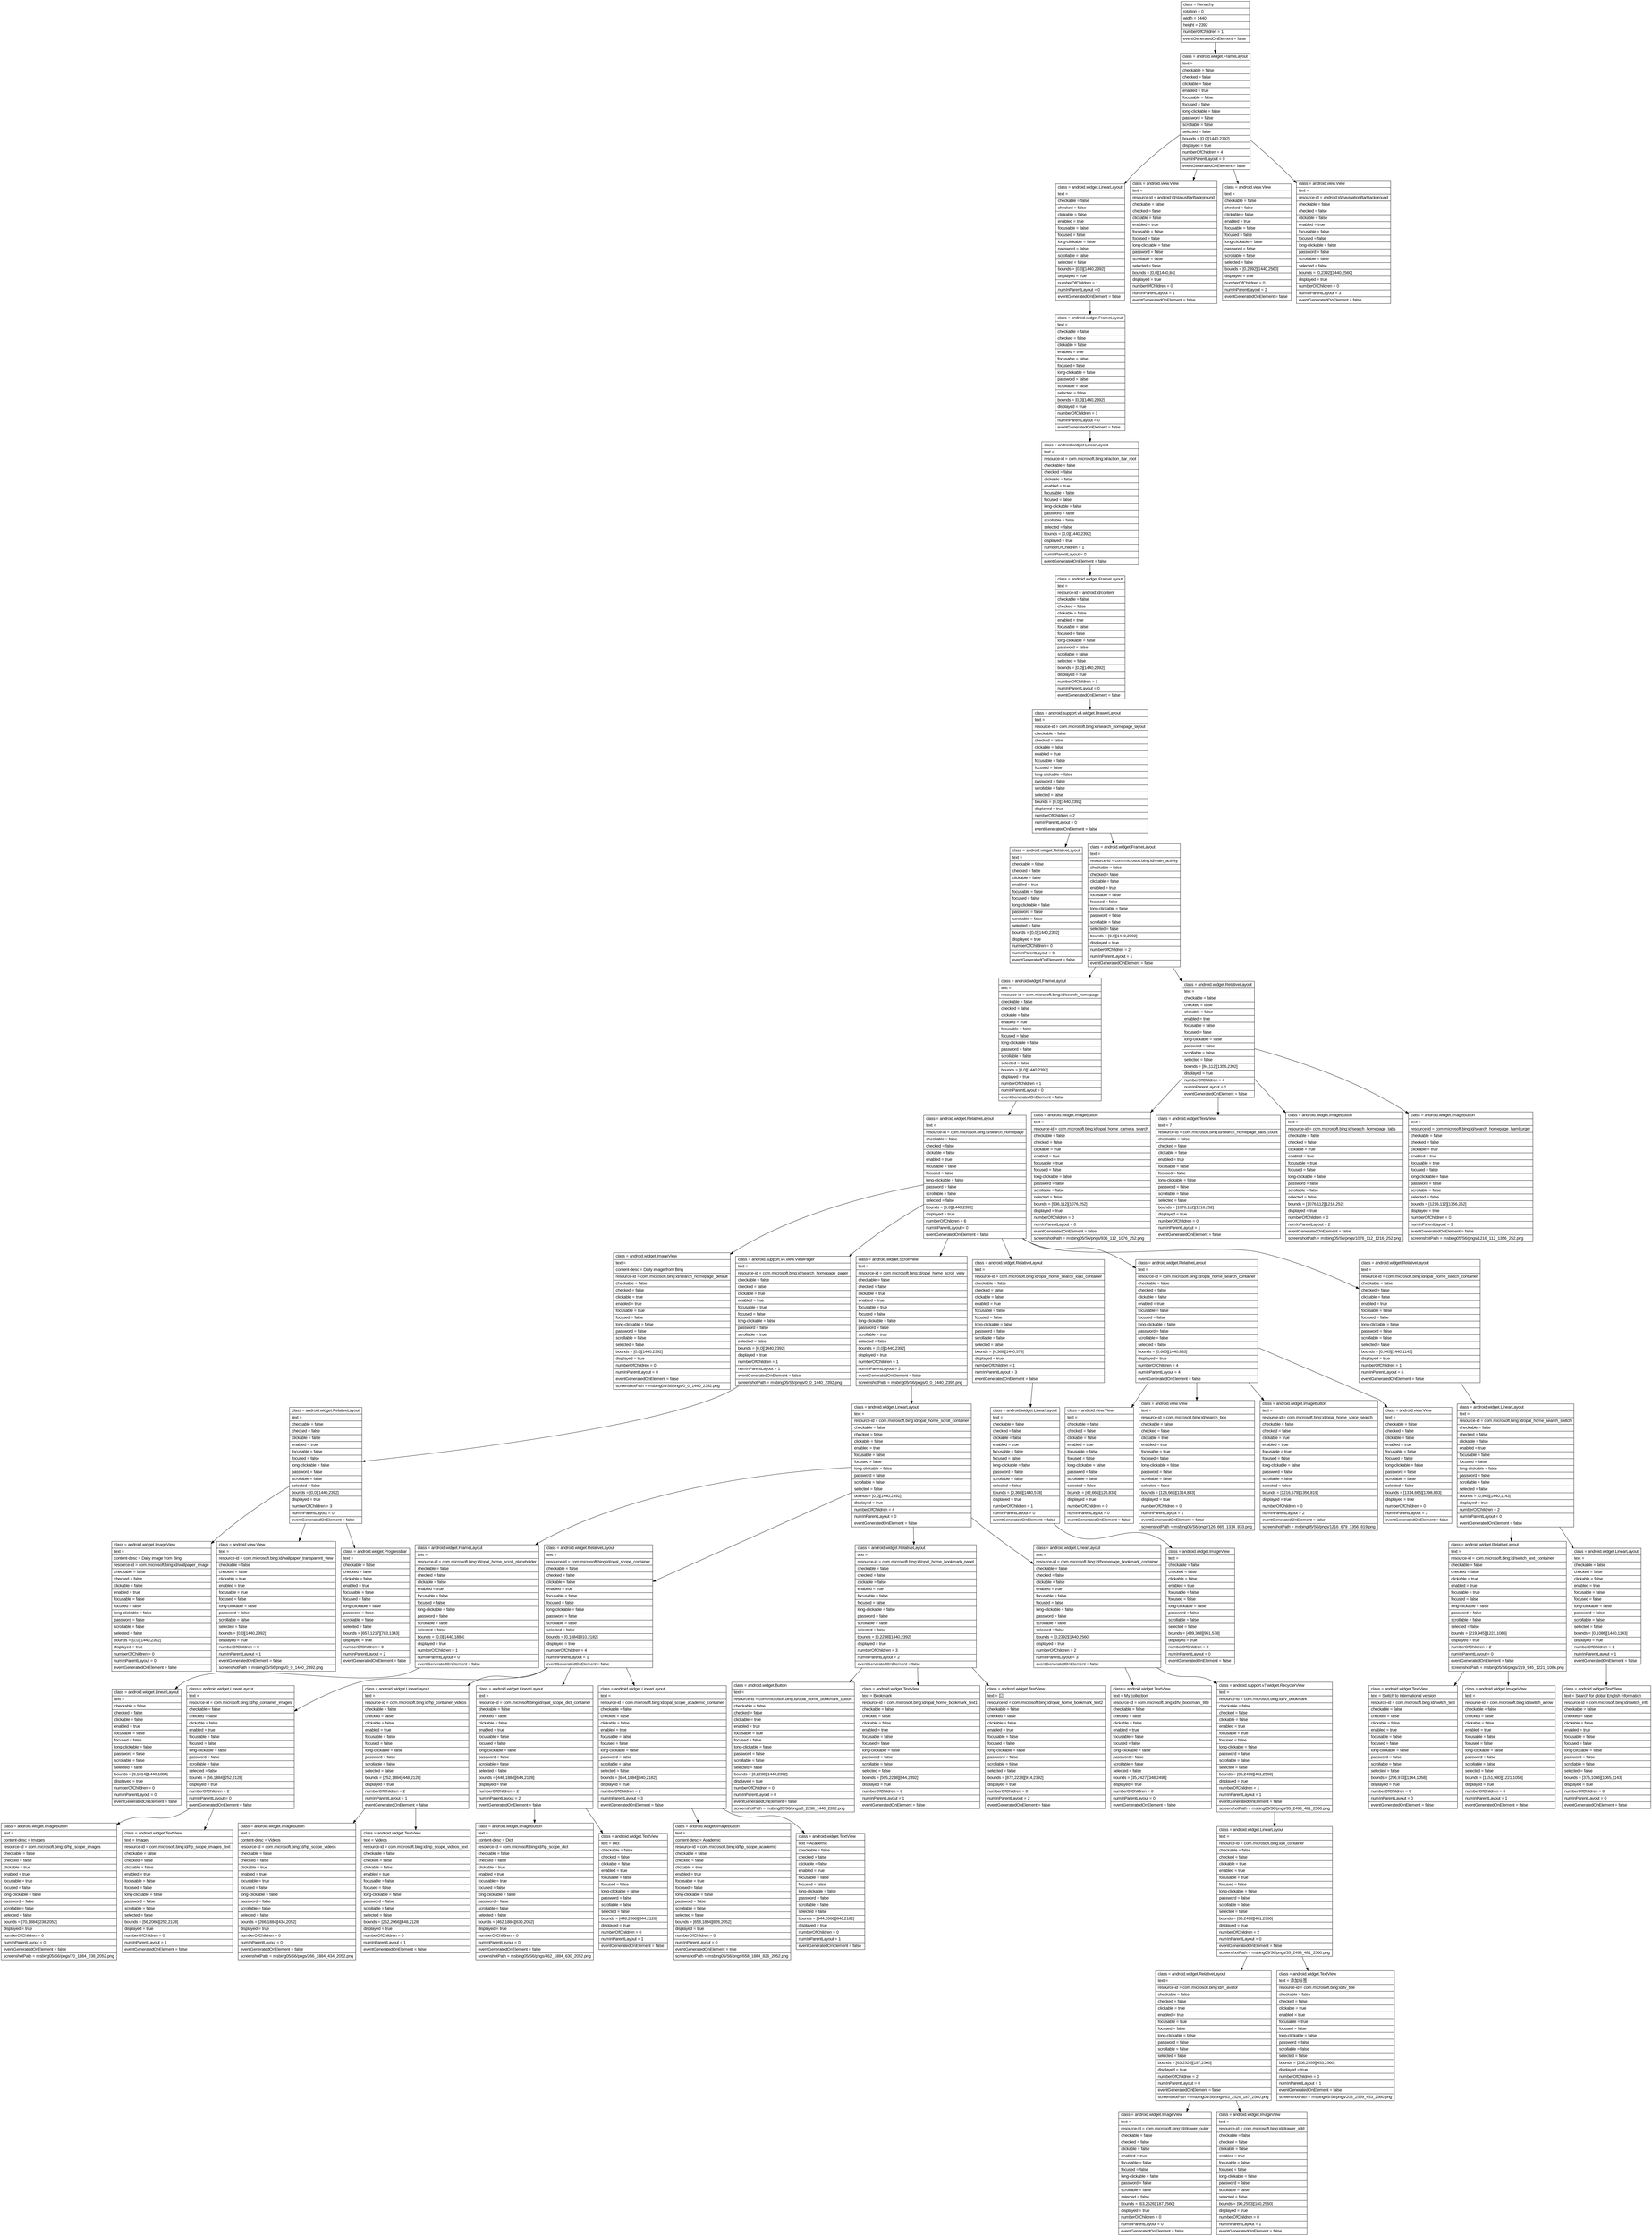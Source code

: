 digraph Layout {

	node [shape=record fontname=Arial];

	0	[label="{class = hierarchy\l|rotation = 0\l|width = 1440\l|height = 2392\l|numberOfChildren = 1\l|eventGeneratedOnElement = false \l}"]
	1	[label="{class = android.widget.FrameLayout\l|text = \l|checkable = false\l|checked = false\l|clickable = false\l|enabled = true\l|focusable = false\l|focused = false\l|long-clickable = false\l|password = false\l|scrollable = false\l|selected = false\l|bounds = [0,0][1440,2392]\l|displayed = true\l|numberOfChildren = 4\l|numInParentLayout = 0\l|eventGeneratedOnElement = false \l}"]
	2	[label="{class = android.widget.LinearLayout\l|text = \l|checkable = false\l|checked = false\l|clickable = false\l|enabled = true\l|focusable = false\l|focused = false\l|long-clickable = false\l|password = false\l|scrollable = false\l|selected = false\l|bounds = [0,0][1440,2392]\l|displayed = true\l|numberOfChildren = 1\l|numInParentLayout = 0\l|eventGeneratedOnElement = false \l}"]
	3	[label="{class = android.view.View\l|text = \l|resource-id = android:id/statusBarBackground\l|checkable = false\l|checked = false\l|clickable = false\l|enabled = true\l|focusable = false\l|focused = false\l|long-clickable = false\l|password = false\l|scrollable = false\l|selected = false\l|bounds = [0,0][1440,84]\l|displayed = true\l|numberOfChildren = 0\l|numInParentLayout = 1\l|eventGeneratedOnElement = false \l}"]
	4	[label="{class = android.view.View\l|text = \l|checkable = false\l|checked = false\l|clickable = false\l|enabled = true\l|focusable = false\l|focused = false\l|long-clickable = false\l|password = false\l|scrollable = false\l|selected = false\l|bounds = [0,2392][1440,2560]\l|displayed = true\l|numberOfChildren = 0\l|numInParentLayout = 2\l|eventGeneratedOnElement = false \l}"]
	5	[label="{class = android.view.View\l|text = \l|resource-id = android:id/navigationBarBackground\l|checkable = false\l|checked = false\l|clickable = false\l|enabled = true\l|focusable = false\l|focused = false\l|long-clickable = false\l|password = false\l|scrollable = false\l|selected = false\l|bounds = [0,2392][1440,2560]\l|displayed = true\l|numberOfChildren = 0\l|numInParentLayout = 3\l|eventGeneratedOnElement = false \l}"]
	6	[label="{class = android.widget.FrameLayout\l|text = \l|checkable = false\l|checked = false\l|clickable = false\l|enabled = true\l|focusable = false\l|focused = false\l|long-clickable = false\l|password = false\l|scrollable = false\l|selected = false\l|bounds = [0,0][1440,2392]\l|displayed = true\l|numberOfChildren = 1\l|numInParentLayout = 0\l|eventGeneratedOnElement = false \l}"]
	7	[label="{class = android.widget.LinearLayout\l|text = \l|resource-id = com.microsoft.bing:id/action_bar_root\l|checkable = false\l|checked = false\l|clickable = false\l|enabled = true\l|focusable = false\l|focused = false\l|long-clickable = false\l|password = false\l|scrollable = false\l|selected = false\l|bounds = [0,0][1440,2392]\l|displayed = true\l|numberOfChildren = 1\l|numInParentLayout = 0\l|eventGeneratedOnElement = false \l}"]
	8	[label="{class = android.widget.FrameLayout\l|text = \l|resource-id = android:id/content\l|checkable = false\l|checked = false\l|clickable = false\l|enabled = true\l|focusable = false\l|focused = false\l|long-clickable = false\l|password = false\l|scrollable = false\l|selected = false\l|bounds = [0,0][1440,2392]\l|displayed = true\l|numberOfChildren = 1\l|numInParentLayout = 0\l|eventGeneratedOnElement = false \l}"]
	9	[label="{class = android.support.v4.widget.DrawerLayout\l|text = \l|resource-id = com.microsoft.bing:id/search_homepage_layout\l|checkable = false\l|checked = false\l|clickable = false\l|enabled = true\l|focusable = false\l|focused = false\l|long-clickable = false\l|password = false\l|scrollable = false\l|selected = false\l|bounds = [0,0][1440,2392]\l|displayed = true\l|numberOfChildren = 2\l|numInParentLayout = 0\l|eventGeneratedOnElement = false \l}"]
	10	[label="{class = android.widget.RelativeLayout\l|text = \l|checkable = false\l|checked = false\l|clickable = false\l|enabled = true\l|focusable = false\l|focused = false\l|long-clickable = false\l|password = false\l|scrollable = false\l|selected = false\l|bounds = [0,0][1440,2392]\l|displayed = true\l|numberOfChildren = 0\l|numInParentLayout = 0\l|eventGeneratedOnElement = false \l}"]
	11	[label="{class = android.widget.FrameLayout\l|text = \l|resource-id = com.microsoft.bing:id/main_activity\l|checkable = false\l|checked = false\l|clickable = false\l|enabled = true\l|focusable = false\l|focused = false\l|long-clickable = false\l|password = false\l|scrollable = false\l|selected = false\l|bounds = [0,0][1440,2392]\l|displayed = true\l|numberOfChildren = 2\l|numInParentLayout = 1\l|eventGeneratedOnElement = false \l}"]
	12	[label="{class = android.widget.FrameLayout\l|text = \l|resource-id = com.microsoft.bing:id/search_homepage\l|checkable = false\l|checked = false\l|clickable = false\l|enabled = true\l|focusable = false\l|focused = false\l|long-clickable = false\l|password = false\l|scrollable = false\l|selected = false\l|bounds = [0,0][1440,2392]\l|displayed = true\l|numberOfChildren = 1\l|numInParentLayout = 0\l|eventGeneratedOnElement = false \l}"]
	13	[label="{class = android.widget.RelativeLayout\l|text = \l|checkable = false\l|checked = false\l|clickable = false\l|enabled = true\l|focusable = false\l|focused = false\l|long-clickable = false\l|password = false\l|scrollable = false\l|selected = false\l|bounds = [84,112][1356,2392]\l|displayed = true\l|numberOfChildren = 4\l|numInParentLayout = 1\l|eventGeneratedOnElement = false \l}"]
	14	[label="{class = android.widget.RelativeLayout\l|text = \l|resource-id = com.microsoft.bing:id/search_homepage\l|checkable = false\l|checked = false\l|clickable = false\l|enabled = true\l|focusable = false\l|focused = false\l|long-clickable = false\l|password = false\l|scrollable = false\l|selected = false\l|bounds = [0,0][1440,2392]\l|displayed = true\l|numberOfChildren = 6\l|numInParentLayout = 0\l|eventGeneratedOnElement = false \l}"]
	15	[label="{class = android.widget.ImageButton\l|text = \l|resource-id = com.microsoft.bing:id/opal_home_camera_search\l|checkable = false\l|checked = false\l|clickable = true\l|enabled = true\l|focusable = true\l|focused = false\l|long-clickable = false\l|password = false\l|scrollable = false\l|selected = false\l|bounds = [936,112][1076,252]\l|displayed = true\l|numberOfChildren = 0\l|numInParentLayout = 0\l|eventGeneratedOnElement = false \l|screenshotPath = msbing05/S6/pngs/936_112_1076_252.png\l}"]
	16	[label="{class = android.widget.TextView\l|text = 7\l|resource-id = com.microsoft.bing:id/search_homepage_tabs_count\l|checkable = false\l|checked = false\l|clickable = false\l|enabled = true\l|focusable = false\l|focused = false\l|long-clickable = false\l|password = false\l|scrollable = false\l|selected = false\l|bounds = [1076,112][1216,252]\l|displayed = true\l|numberOfChildren = 0\l|numInParentLayout = 1\l|eventGeneratedOnElement = false \l}"]
	17	[label="{class = android.widget.ImageButton\l|text = \l|resource-id = com.microsoft.bing:id/search_homepage_tabs\l|checkable = false\l|checked = false\l|clickable = true\l|enabled = true\l|focusable = true\l|focused = false\l|long-clickable = false\l|password = false\l|scrollable = false\l|selected = false\l|bounds = [1076,112][1216,252]\l|displayed = true\l|numberOfChildren = 0\l|numInParentLayout = 2\l|eventGeneratedOnElement = false \l|screenshotPath = msbing05/S6/pngs/1076_112_1216_252.png\l}"]
	18	[label="{class = android.widget.ImageButton\l|text = \l|resource-id = com.microsoft.bing:id/search_homepage_hamburger\l|checkable = false\l|checked = false\l|clickable = true\l|enabled = true\l|focusable = true\l|focused = false\l|long-clickable = false\l|password = false\l|scrollable = false\l|selected = false\l|bounds = [1216,112][1356,252]\l|displayed = true\l|numberOfChildren = 0\l|numInParentLayout = 3\l|eventGeneratedOnElement = false \l|screenshotPath = msbing05/S6/pngs/1216_112_1356_252.png\l}"]
	19	[label="{class = android.widget.ImageView\l|text = \l|content-desc = Daily image from Bing\l|resource-id = com.microsoft.bing:id/search_homepage_default\l|checkable = false\l|checked = false\l|clickable = true\l|enabled = true\l|focusable = true\l|focused = false\l|long-clickable = false\l|password = false\l|scrollable = false\l|selected = false\l|bounds = [0,0][1440,2392]\l|displayed = true\l|numberOfChildren = 0\l|numInParentLayout = 0\l|eventGeneratedOnElement = false \l|screenshotPath = msbing05/S6/pngs/0_0_1440_2392.png\l}"]
	20	[label="{class = android.support.v4.view.ViewPager\l|text = \l|resource-id = com.microsoft.bing:id/search_homepage_pager\l|checkable = false\l|checked = false\l|clickable = true\l|enabled = true\l|focusable = true\l|focused = false\l|long-clickable = false\l|password = false\l|scrollable = true\l|selected = false\l|bounds = [0,0][1440,2392]\l|displayed = true\l|numberOfChildren = 1\l|numInParentLayout = 1\l|eventGeneratedOnElement = false \l|screenshotPath = msbing05/S6/pngs/0_0_1440_2392.png\l}"]
	21	[label="{class = android.widget.ScrollView\l|text = \l|resource-id = com.microsoft.bing:id/opal_home_scroll_view\l|checkable = false\l|checked = false\l|clickable = true\l|enabled = true\l|focusable = true\l|focused = false\l|long-clickable = false\l|password = false\l|scrollable = true\l|selected = false\l|bounds = [0,0][1440,2392]\l|displayed = true\l|numberOfChildren = 1\l|numInParentLayout = 2\l|eventGeneratedOnElement = false \l|screenshotPath = msbing05/S6/pngs/0_0_1440_2392.png\l}"]
	22	[label="{class = android.widget.RelativeLayout\l|text = \l|resource-id = com.microsoft.bing:id/opal_home_search_logo_container\l|checkable = false\l|checked = false\l|clickable = false\l|enabled = true\l|focusable = false\l|focused = false\l|long-clickable = false\l|password = false\l|scrollable = false\l|selected = false\l|bounds = [0,368][1440,578]\l|displayed = true\l|numberOfChildren = 1\l|numInParentLayout = 3\l|eventGeneratedOnElement = false \l}"]
	23	[label="{class = android.widget.RelativeLayout\l|text = \l|resource-id = com.microsoft.bing:id/opal_home_search_container\l|checkable = false\l|checked = false\l|clickable = false\l|enabled = true\l|focusable = false\l|focused = false\l|long-clickable = false\l|password = false\l|scrollable = false\l|selected = false\l|bounds = [0,665][1440,833]\l|displayed = true\l|numberOfChildren = 4\l|numInParentLayout = 4\l|eventGeneratedOnElement = false \l}"]
	24	[label="{class = android.widget.RelativeLayout\l|text = \l|resource-id = com.microsoft.bing:id/opal_home_switch_container\l|checkable = false\l|checked = false\l|clickable = false\l|enabled = true\l|focusable = false\l|focused = false\l|long-clickable = false\l|password = false\l|scrollable = false\l|selected = false\l|bounds = [0,945][1440,1143]\l|displayed = true\l|numberOfChildren = 1\l|numInParentLayout = 5\l|eventGeneratedOnElement = false \l}"]
	25	[label="{class = android.widget.RelativeLayout\l|text = \l|checkable = false\l|checked = false\l|clickable = false\l|enabled = true\l|focusable = false\l|focused = false\l|long-clickable = false\l|password = false\l|scrollable = false\l|selected = false\l|bounds = [0,0][1440,2392]\l|displayed = true\l|numberOfChildren = 3\l|numInParentLayout = 0\l|eventGeneratedOnElement = false \l}"]
	26	[label="{class = android.widget.LinearLayout\l|text = \l|resource-id = com.microsoft.bing:id/opal_home_scroll_container\l|checkable = false\l|checked = false\l|clickable = false\l|enabled = true\l|focusable = false\l|focused = false\l|long-clickable = false\l|password = false\l|scrollable = false\l|selected = false\l|bounds = [0,0][1440,2392]\l|displayed = true\l|numberOfChildren = 4\l|numInParentLayout = 0\l|eventGeneratedOnElement = false \l}"]
	27	[label="{class = android.widget.LinearLayout\l|text = \l|checkable = false\l|checked = false\l|clickable = false\l|enabled = true\l|focusable = false\l|focused = false\l|long-clickable = false\l|password = false\l|scrollable = false\l|selected = false\l|bounds = [0,368][1440,578]\l|displayed = true\l|numberOfChildren = 1\l|numInParentLayout = 0\l|eventGeneratedOnElement = false \l}"]
	28	[label="{class = android.view.View\l|text = \l|checkable = false\l|checked = false\l|clickable = false\l|enabled = true\l|focusable = false\l|focused = false\l|long-clickable = false\l|password = false\l|scrollable = false\l|selected = false\l|bounds = [42,665][126,833]\l|displayed = true\l|numberOfChildren = 0\l|numInParentLayout = 0\l|eventGeneratedOnElement = false \l}"]
	29	[label="{class = android.view.View\l|text = \l|resource-id = com.microsoft.bing:id/search_box\l|checkable = false\l|checked = false\l|clickable = true\l|enabled = true\l|focusable = true\l|focused = false\l|long-clickable = false\l|password = false\l|scrollable = false\l|selected = false\l|bounds = [126,665][1314,833]\l|displayed = true\l|numberOfChildren = 0\l|numInParentLayout = 1\l|eventGeneratedOnElement = false \l|screenshotPath = msbing05/S6/pngs/126_665_1314_833.png\l}"]
	30	[label="{class = android.widget.ImageButton\l|text = \l|resource-id = com.microsoft.bing:id/opal_home_voice_search\l|checkable = false\l|checked = false\l|clickable = true\l|enabled = true\l|focusable = true\l|focused = false\l|long-clickable = false\l|password = false\l|scrollable = false\l|selected = false\l|bounds = [1216,679][1356,819]\l|displayed = true\l|numberOfChildren = 0\l|numInParentLayout = 2\l|eventGeneratedOnElement = false \l|screenshotPath = msbing05/S6/pngs/1216_679_1356_819.png\l}"]
	31	[label="{class = android.view.View\l|text = \l|checkable = false\l|checked = false\l|clickable = false\l|enabled = true\l|focusable = false\l|focused = false\l|long-clickable = false\l|password = false\l|scrollable = false\l|selected = false\l|bounds = [1314,665][1398,833]\l|displayed = true\l|numberOfChildren = 0\l|numInParentLayout = 3\l|eventGeneratedOnElement = false \l}"]
	32	[label="{class = android.widget.LinearLayout\l|text = \l|resource-id = com.microsoft.bing:id/opal_home_search_switch\l|checkable = false\l|checked = false\l|clickable = false\l|enabled = true\l|focusable = false\l|focused = false\l|long-clickable = false\l|password = false\l|scrollable = false\l|selected = false\l|bounds = [0,945][1440,1143]\l|displayed = true\l|numberOfChildren = 2\l|numInParentLayout = 0\l|eventGeneratedOnElement = false \l}"]
	33	[label="{class = android.widget.ImageView\l|text = \l|content-desc = Daily image from Bing\l|resource-id = com.microsoft.bing:id/wallpaper_image\l|checkable = false\l|checked = false\l|clickable = false\l|enabled = true\l|focusable = false\l|focused = false\l|long-clickable = false\l|password = false\l|scrollable = false\l|selected = false\l|bounds = [0,0][1440,2392]\l|displayed = true\l|numberOfChildren = 0\l|numInParentLayout = 0\l|eventGeneratedOnElement = false \l}"]
	34	[label="{class = android.view.View\l|text = \l|resource-id = com.microsoft.bing:id/wallpaper_transparent_view\l|checkable = false\l|checked = false\l|clickable = true\l|enabled = true\l|focusable = true\l|focused = false\l|long-clickable = false\l|password = false\l|scrollable = false\l|selected = false\l|bounds = [0,0][1440,2392]\l|displayed = true\l|numberOfChildren = 0\l|numInParentLayout = 1\l|eventGeneratedOnElement = false \l|screenshotPath = msbing05/S6/pngs/0_0_1440_2392.png\l}"]
	35	[label="{class = android.widget.ProgressBar\l|text = \l|checkable = false\l|checked = false\l|clickable = false\l|enabled = true\l|focusable = false\l|focused = false\l|long-clickable = false\l|password = false\l|scrollable = false\l|selected = false\l|bounds = [657,1217][783,1343]\l|displayed = true\l|numberOfChildren = 0\l|numInParentLayout = 2\l|eventGeneratedOnElement = false \l}"]
	36	[label="{class = android.widget.FrameLayout\l|text = \l|resource-id = com.microsoft.bing:id/opal_home_scroll_placeholder\l|checkable = false\l|checked = false\l|clickable = false\l|enabled = true\l|focusable = false\l|focused = false\l|long-clickable = false\l|password = false\l|scrollable = false\l|selected = false\l|bounds = [0,0][1440,1884]\l|displayed = true\l|numberOfChildren = 1\l|numInParentLayout = 0\l|eventGeneratedOnElement = false \l}"]
	37	[label="{class = android.widget.RelativeLayout\l|text = \l|resource-id = com.microsoft.bing:id/opal_scope_container\l|checkable = false\l|checked = false\l|clickable = false\l|enabled = true\l|focusable = false\l|focused = false\l|long-clickable = false\l|password = false\l|scrollable = false\l|selected = false\l|bounds = [0,1884][910,2182]\l|displayed = true\l|numberOfChildren = 4\l|numInParentLayout = 1\l|eventGeneratedOnElement = false \l}"]
	38	[label="{class = android.widget.RelativeLayout\l|text = \l|resource-id = com.microsoft.bing:id/opal_home_bookmark_panel\l|checkable = false\l|checked = false\l|clickable = false\l|enabled = true\l|focusable = false\l|focused = false\l|long-clickable = false\l|password = false\l|scrollable = false\l|selected = false\l|bounds = [0,2238][1440,2392]\l|displayed = true\l|numberOfChildren = 3\l|numInParentLayout = 2\l|eventGeneratedOnElement = false \l}"]
	39	[label="{class = android.widget.LinearLayout\l|text = \l|resource-id = com.microsoft.bing:id/homepage_bookmark_container\l|checkable = false\l|checked = false\l|clickable = false\l|enabled = true\l|focusable = false\l|focused = false\l|long-clickable = false\l|password = false\l|scrollable = false\l|selected = false\l|bounds = [0,2392][1440,2560]\l|displayed = true\l|numberOfChildren = 2\l|numInParentLayout = 3\l|eventGeneratedOnElement = false \l}"]
	40	[label="{class = android.widget.ImageView\l|text = \l|checkable = false\l|checked = false\l|clickable = false\l|enabled = true\l|focusable = false\l|focused = false\l|long-clickable = false\l|password = false\l|scrollable = false\l|selected = false\l|bounds = [489,368][951,578]\l|displayed = true\l|numberOfChildren = 0\l|numInParentLayout = 0\l|eventGeneratedOnElement = false \l}"]
	41	[label="{class = android.widget.RelativeLayout\l|text = \l|resource-id = com.microsoft.bing:id/switch_text_container\l|checkable = false\l|checked = false\l|clickable = true\l|enabled = true\l|focusable = true\l|focused = false\l|long-clickable = false\l|password = false\l|scrollable = false\l|selected = false\l|bounds = [219,945][1221,1086]\l|displayed = true\l|numberOfChildren = 2\l|numInParentLayout = 0\l|eventGeneratedOnElement = false \l|screenshotPath = msbing05/S6/pngs/219_945_1221_1086.png\l}"]
	42	[label="{class = android.widget.LinearLayout\l|text = \l|checkable = false\l|checked = false\l|clickable = false\l|enabled = true\l|focusable = false\l|focused = false\l|long-clickable = false\l|password = false\l|scrollable = false\l|selected = false\l|bounds = [0,1086][1440,1143]\l|displayed = true\l|numberOfChildren = 1\l|numInParentLayout = 1\l|eventGeneratedOnElement = false \l}"]
	43	[label="{class = android.widget.LinearLayout\l|text = \l|checkable = false\l|checked = false\l|clickable = false\l|enabled = true\l|focusable = false\l|focused = false\l|long-clickable = false\l|password = false\l|scrollable = false\l|selected = false\l|bounds = [0,1814][1440,1884]\l|displayed = true\l|numberOfChildren = 0\l|numInParentLayout = 0\l|eventGeneratedOnElement = false \l}"]
	44	[label="{class = android.widget.LinearLayout\l|text = \l|resource-id = com.microsoft.bing:id/hp_container_images\l|checkable = false\l|checked = false\l|clickable = false\l|enabled = true\l|focusable = false\l|focused = false\l|long-clickable = false\l|password = false\l|scrollable = false\l|selected = false\l|bounds = [56,1884][252,2128]\l|displayed = true\l|numberOfChildren = 2\l|numInParentLayout = 0\l|eventGeneratedOnElement = false \l}"]
	45	[label="{class = android.widget.LinearLayout\l|text = \l|resource-id = com.microsoft.bing:id/hp_container_videos\l|checkable = false\l|checked = false\l|clickable = false\l|enabled = true\l|focusable = false\l|focused = false\l|long-clickable = false\l|password = false\l|scrollable = false\l|selected = false\l|bounds = [252,1884][448,2128]\l|displayed = true\l|numberOfChildren = 2\l|numInParentLayout = 1\l|eventGeneratedOnElement = false \l}"]
	46	[label="{class = android.widget.LinearLayout\l|text = \l|resource-id = com.microsoft.bing:id/opal_scope_dict_container\l|checkable = false\l|checked = false\l|clickable = false\l|enabled = true\l|focusable = false\l|focused = false\l|long-clickable = false\l|password = false\l|scrollable = false\l|selected = false\l|bounds = [448,1884][644,2128]\l|displayed = true\l|numberOfChildren = 2\l|numInParentLayout = 2\l|eventGeneratedOnElement = false \l}"]
	47	[label="{class = android.widget.LinearLayout\l|text = \l|resource-id = com.microsoft.bing:id/opal_scope_academic_container\l|checkable = false\l|checked = false\l|clickable = false\l|enabled = true\l|focusable = false\l|focused = false\l|long-clickable = false\l|password = false\l|scrollable = false\l|selected = false\l|bounds = [644,1884][840,2182]\l|displayed = true\l|numberOfChildren = 2\l|numInParentLayout = 3\l|eventGeneratedOnElement = false \l}"]
	48	[label="{class = android.widget.Button\l|text = \l|resource-id = com.microsoft.bing:id/opal_home_bookmark_button\l|checkable = false\l|checked = false\l|clickable = true\l|enabled = true\l|focusable = true\l|focused = false\l|long-clickable = false\l|password = false\l|scrollable = false\l|selected = false\l|bounds = [0,2238][1440,2392]\l|displayed = true\l|numberOfChildren = 0\l|numInParentLayout = 0\l|eventGeneratedOnElement = false \l|screenshotPath = msbing05/S6/pngs/0_2238_1440_2392.png\l}"]
	49	[label="{class = android.widget.TextView\l|text = Bookmark\l|resource-id = com.microsoft.bing:id/opal_home_bookmark_text1\l|checkable = false\l|checked = false\l|clickable = false\l|enabled = true\l|focusable = false\l|focused = false\l|long-clickable = false\l|password = false\l|scrollable = false\l|selected = false\l|bounds = [595,2238][844,2392]\l|displayed = true\l|numberOfChildren = 0\l|numInParentLayout = 1\l|eventGeneratedOnElement = false \l}"]
	50	[label="{class = android.widget.TextView\l|text = \l|resource-id = com.microsoft.bing:id/opal_home_bookmark_text2\l|checkable = false\l|checked = false\l|clickable = false\l|enabled = true\l|focusable = false\l|focused = false\l|long-clickable = false\l|password = false\l|scrollable = false\l|selected = false\l|bounds = [872,2238][914,2392]\l|displayed = true\l|numberOfChildren = 0\l|numInParentLayout = 2\l|eventGeneratedOnElement = false \l}"]
	51	[label="{class = android.widget.TextView\l|text = My collection\l|resource-id = com.microsoft.bing:id/tv_bookmark_title\l|checkable = false\l|checked = false\l|clickable = false\l|enabled = true\l|focusable = false\l|focused = false\l|long-clickable = false\l|password = false\l|scrollable = false\l|selected = false\l|bounds = [35,2427][348,2498]\l|displayed = true\l|numberOfChildren = 0\l|numInParentLayout = 0\l|eventGeneratedOnElement = false \l}"]
	52	[label="{class = android.support.v7.widget.RecyclerView\l|text = \l|resource-id = com.microsoft.bing:id/rv_bookmark\l|checkable = false\l|checked = false\l|clickable = false\l|enabled = true\l|focusable = true\l|focused = false\l|long-clickable = false\l|password = false\l|scrollable = false\l|selected = false\l|bounds = [35,2498][481,2560]\l|displayed = true\l|numberOfChildren = 1\l|numInParentLayout = 1\l|eventGeneratedOnElement = false \l|screenshotPath = msbing05/S6/pngs/35_2498_481_2560.png\l}"]
	53	[label="{class = android.widget.TextView\l|text = Switch to International version\l|resource-id = com.microsoft.bing:id/switch_text\l|checkable = false\l|checked = false\l|clickable = false\l|enabled = true\l|focusable = false\l|focused = false\l|long-clickable = false\l|password = false\l|scrollable = false\l|selected = false\l|bounds = [296,973][1144,1058]\l|displayed = true\l|numberOfChildren = 0\l|numInParentLayout = 0\l|eventGeneratedOnElement = false \l}"]
	54	[label="{class = android.widget.ImageView\l|text = \l|resource-id = com.microsoft.bing:id/switch_arrow\l|checkable = false\l|checked = false\l|clickable = false\l|enabled = true\l|focusable = false\l|focused = false\l|long-clickable = false\l|password = false\l|scrollable = false\l|selected = false\l|bounds = [1151,980][1221,1058]\l|displayed = true\l|numberOfChildren = 0\l|numInParentLayout = 1\l|eventGeneratedOnElement = false \l}"]
	55	[label="{class = android.widget.TextView\l|text = Search for global English information\l|resource-id = com.microsoft.bing:id/switch_info\l|checkable = false\l|checked = false\l|clickable = false\l|enabled = true\l|focusable = false\l|focused = false\l|long-clickable = false\l|password = false\l|scrollable = false\l|selected = false\l|bounds = [375,1086][1065,1143]\l|displayed = true\l|numberOfChildren = 0\l|numInParentLayout = 0\l|eventGeneratedOnElement = false \l}"]
	56	[label="{class = android.widget.ImageButton\l|text = \l|content-desc = Images\l|resource-id = com.microsoft.bing:id/hp_scope_images\l|checkable = false\l|checked = false\l|clickable = true\l|enabled = true\l|focusable = true\l|focused = false\l|long-clickable = false\l|password = false\l|scrollable = false\l|selected = false\l|bounds = [70,1884][238,2052]\l|displayed = true\l|numberOfChildren = 0\l|numInParentLayout = 0\l|eventGeneratedOnElement = false \l|screenshotPath = msbing05/S6/pngs/70_1884_238_2052.png\l}"]
	57	[label="{class = android.widget.TextView\l|text = Images\l|resource-id = com.microsoft.bing:id/hp_scope_images_text\l|checkable = false\l|checked = false\l|clickable = false\l|enabled = true\l|focusable = false\l|focused = false\l|long-clickable = false\l|password = false\l|scrollable = false\l|selected = false\l|bounds = [56,2066][252,2128]\l|displayed = true\l|numberOfChildren = 0\l|numInParentLayout = 1\l|eventGeneratedOnElement = false \l}"]
	58	[label="{class = android.widget.ImageButton\l|text = \l|content-desc = Videos\l|resource-id = com.microsoft.bing:id/hp_scope_videos\l|checkable = false\l|checked = false\l|clickable = true\l|enabled = true\l|focusable = true\l|focused = false\l|long-clickable = false\l|password = false\l|scrollable = false\l|selected = false\l|bounds = [266,1884][434,2052]\l|displayed = true\l|numberOfChildren = 0\l|numInParentLayout = 0\l|eventGeneratedOnElement = false \l|screenshotPath = msbing05/S6/pngs/266_1884_434_2052.png\l}"]
	59	[label="{class = android.widget.TextView\l|text = Videos\l|resource-id = com.microsoft.bing:id/hp_scope_videos_text\l|checkable = false\l|checked = false\l|clickable = false\l|enabled = true\l|focusable = false\l|focused = false\l|long-clickable = false\l|password = false\l|scrollable = false\l|selected = false\l|bounds = [252,2066][448,2128]\l|displayed = true\l|numberOfChildren = 0\l|numInParentLayout = 1\l|eventGeneratedOnElement = false \l}"]
	60	[label="{class = android.widget.ImageButton\l|text = \l|content-desc = Dict\l|resource-id = com.microsoft.bing:id/hp_scope_dict\l|checkable = false\l|checked = false\l|clickable = true\l|enabled = true\l|focusable = true\l|focused = false\l|long-clickable = false\l|password = false\l|scrollable = false\l|selected = false\l|bounds = [462,1884][630,2052]\l|displayed = true\l|numberOfChildren = 0\l|numInParentLayout = 0\l|eventGeneratedOnElement = false \l|screenshotPath = msbing05/S6/pngs/462_1884_630_2052.png\l}"]
	61	[label="{class = android.widget.TextView\l|text = Dict\l|checkable = false\l|checked = false\l|clickable = false\l|enabled = true\l|focusable = false\l|focused = false\l|long-clickable = false\l|password = false\l|scrollable = false\l|selected = false\l|bounds = [448,2066][644,2128]\l|displayed = true\l|numberOfChildren = 0\l|numInParentLayout = 1\l|eventGeneratedOnElement = false \l}"]
	62	[label="{class = android.widget.ImageButton\l|text = \l|content-desc = Academic\l|resource-id = com.microsoft.bing:id/hp_scope_academic\l|checkable = false\l|checked = false\l|clickable = true\l|enabled = true\l|focusable = true\l|focused = false\l|long-clickable = false\l|password = false\l|scrollable = false\l|selected = false\l|bounds = [658,1884][826,2052]\l|displayed = true\l|numberOfChildren = 0\l|numInParentLayout = 0\l|eventGeneratedOnElement = true \l|screenshotPath = msbing05/S6/pngs/658_1884_826_2052.png\l}"]
	63	[label="{class = android.widget.TextView\l|text = Academic\l|checkable = false\l|checked = false\l|clickable = false\l|enabled = true\l|focusable = false\l|focused = false\l|long-clickable = false\l|password = false\l|scrollable = false\l|selected = false\l|bounds = [644,2066][840,2182]\l|displayed = true\l|numberOfChildren = 0\l|numInParentLayout = 1\l|eventGeneratedOnElement = false \l}"]
	64	[label="{class = android.widget.LinearLayout\l|text = \l|resource-id = com.microsoft.bing:id/ll_container\l|checkable = false\l|checked = false\l|clickable = true\l|enabled = true\l|focusable = true\l|focused = false\l|long-clickable = false\l|password = false\l|scrollable = false\l|selected = false\l|bounds = [35,2498][481,2560]\l|displayed = true\l|numberOfChildren = 2\l|numInParentLayout = 0\l|eventGeneratedOnElement = false \l|screenshotPath = msbing05/S6/pngs/35_2498_481_2560.png\l}"]
	65	[label="{class = android.widget.RelativeLayout\l|text = \l|resource-id = com.microsoft.bing:id/rl_avator\l|checkable = false\l|checked = false\l|clickable = true\l|enabled = true\l|focusable = true\l|focused = false\l|long-clickable = false\l|password = false\l|scrollable = false\l|selected = false\l|bounds = [63,2526][187,2560]\l|displayed = true\l|numberOfChildren = 2\l|numInParentLayout = 0\l|eventGeneratedOnElement = false \l|screenshotPath = msbing05/S6/pngs/63_2526_187_2560.png\l}"]
	66	[label="{class = android.widget.TextView\l|text = 添加标签\l|resource-id = com.microsoft.bing:id/tv_title\l|checkable = false\l|checked = false\l|clickable = true\l|enabled = true\l|focusable = true\l|focused = false\l|long-clickable = false\l|password = false\l|scrollable = false\l|selected = false\l|bounds = [208,2559][453,2560]\l|displayed = true\l|numberOfChildren = 0\l|numInParentLayout = 1\l|eventGeneratedOnElement = false \l|screenshotPath = msbing05/S6/pngs/208_2559_453_2560.png\l}"]
	67	[label="{class = android.widget.ImageView\l|text = \l|resource-id = com.microsoft.bing:id/drawer_outer\l|checkable = false\l|checked = false\l|clickable = false\l|enabled = true\l|focusable = false\l|focused = false\l|long-clickable = false\l|password = false\l|scrollable = false\l|selected = false\l|bounds = [63,2526][187,2560]\l|displayed = true\l|numberOfChildren = 0\l|numInParentLayout = 0\l|eventGeneratedOnElement = false \l}"]
	68	[label="{class = android.widget.ImageView\l|text = \l|resource-id = com.microsoft.bing:id/drawer_add\l|checkable = false\l|checked = false\l|clickable = false\l|enabled = true\l|focusable = false\l|focused = false\l|long-clickable = false\l|password = false\l|scrollable = false\l|selected = false\l|bounds = [90,2553][160,2560]\l|displayed = true\l|numberOfChildren = 0\l|numInParentLayout = 1\l|eventGeneratedOnElement = false \l}"]


	0 -> 1
	1 -> 2
	1 -> 3
	1 -> 4
	1 -> 5
	2 -> 6
	6 -> 7
	7 -> 8
	8 -> 9
	9 -> 10
	9 -> 11
	11 -> 12
	11 -> 13
	12 -> 14
	13 -> 15
	13 -> 16
	13 -> 17
	13 -> 18
	14 -> 19
	14 -> 20
	14 -> 21
	14 -> 22
	14 -> 23
	14 -> 24
	20 -> 25
	21 -> 26
	22 -> 27
	23 -> 28
	23 -> 29
	23 -> 30
	23 -> 31
	24 -> 32
	25 -> 33
	25 -> 34
	25 -> 35
	26 -> 36
	26 -> 37
	26 -> 38
	26 -> 39
	27 -> 40
	32 -> 41
	32 -> 42
	36 -> 43
	37 -> 44
	37 -> 45
	37 -> 46
	37 -> 47
	38 -> 48
	38 -> 49
	38 -> 50
	39 -> 51
	39 -> 52
	41 -> 53
	41 -> 54
	42 -> 55
	44 -> 56
	44 -> 57
	45 -> 58
	45 -> 59
	46 -> 60
	46 -> 61
	47 -> 62
	47 -> 63
	52 -> 64
	64 -> 65
	64 -> 66
	65 -> 67
	65 -> 68


}